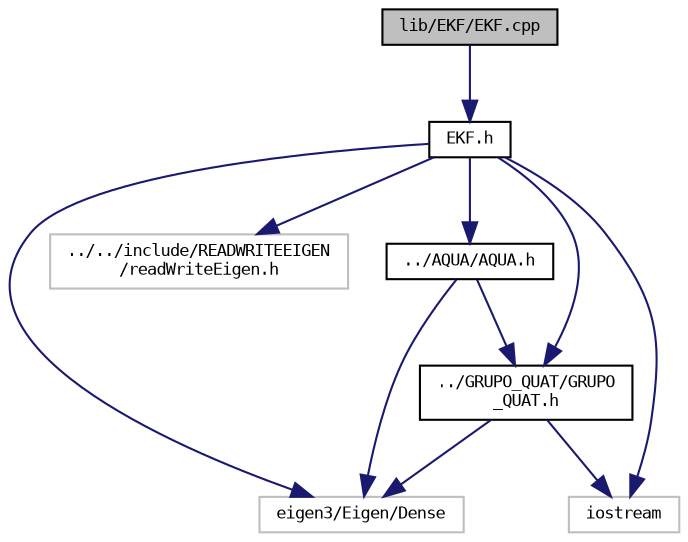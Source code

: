 digraph "lib/EKF/EKF.cpp"
{
 // LATEX_PDF_SIZE
  bgcolor="transparent";
  edge [fontname="DejaVuSansMono",fontsize="8",labelfontname="DejaVuSansMono",labelfontsize="8"];
  node [fontname="DejaVuSansMono",fontsize="8",shape=record];
  Node1 [label="lib/EKF/EKF.cpp",height=0.2,width=0.4,color="black", fillcolor="grey75", style="filled", fontcolor="black",tooltip="Classe que implementa o filtro de Kalman estendido."];
  Node1 -> Node2 [color="midnightblue",fontsize="8",style="solid",fontname="DejaVuSansMono"];
  Node2 [label="EKF.h",height=0.2,width=0.4,color="black",URL="$EKF_8h.html",tooltip="Classe que implementa o filtro de Kalman estendido."];
  Node2 -> Node3 [color="midnightblue",fontsize="8",style="solid",fontname="DejaVuSansMono"];
  Node3 [label="eigen3/Eigen/Dense",height=0.2,width=0.4,color="grey75",tooltip=" "];
  Node2 -> Node4 [color="midnightblue",fontsize="8",style="solid",fontname="DejaVuSansMono"];
  Node4 [label="../../include/READWRITEEIGEN\l/readWriteEigen.h",height=0.2,width=0.4,color="grey75",tooltip=" "];
  Node2 -> Node5 [color="midnightblue",fontsize="8",style="solid",fontname="DejaVuSansMono"];
  Node5 [label="../AQUA/AQUA.h",height=0.2,width=0.4,color="black",URL="$AQUA_8h.html",tooltip=" "];
  Node5 -> Node3 [color="midnightblue",fontsize="8",style="solid",fontname="DejaVuSansMono"];
  Node5 -> Node6 [color="midnightblue",fontsize="8",style="solid",fontname="DejaVuSansMono"];
  Node6 [label="../GRUPO_QUAT/GRUPO\l_QUAT.h",height=0.2,width=0.4,color="black",URL="$GRUPO__QUAT_8h.html",tooltip="Cabecalho com funcoes de quaternion."];
  Node6 -> Node3 [color="midnightblue",fontsize="8",style="solid",fontname="DejaVuSansMono"];
  Node6 -> Node7 [color="midnightblue",fontsize="8",style="solid",fontname="DejaVuSansMono"];
  Node7 [label="iostream",height=0.2,width=0.4,color="grey75",tooltip=" "];
  Node2 -> Node6 [color="midnightblue",fontsize="8",style="solid",fontname="DejaVuSansMono"];
  Node2 -> Node7 [color="midnightblue",fontsize="8",style="solid",fontname="DejaVuSansMono"];
}
